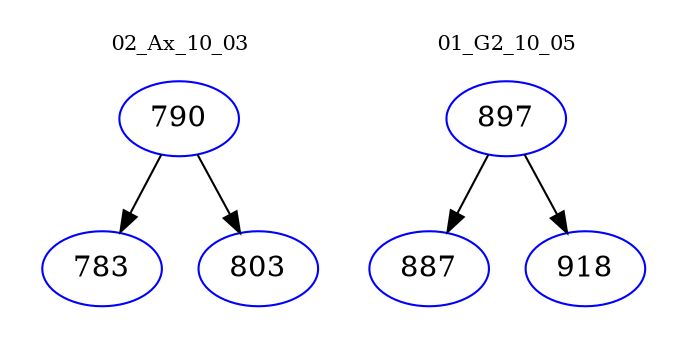 digraph{
subgraph cluster_0 {
color = white
label = "02_Ax_10_03";
fontsize=10;
T0_790 [label="790", color="blue"]
T0_790 -> T0_783 [color="black"]
T0_783 [label="783", color="blue"]
T0_790 -> T0_803 [color="black"]
T0_803 [label="803", color="blue"]
}
subgraph cluster_1 {
color = white
label = "01_G2_10_05";
fontsize=10;
T1_897 [label="897", color="blue"]
T1_897 -> T1_887 [color="black"]
T1_887 [label="887", color="blue"]
T1_897 -> T1_918 [color="black"]
T1_918 [label="918", color="blue"]
}
}
